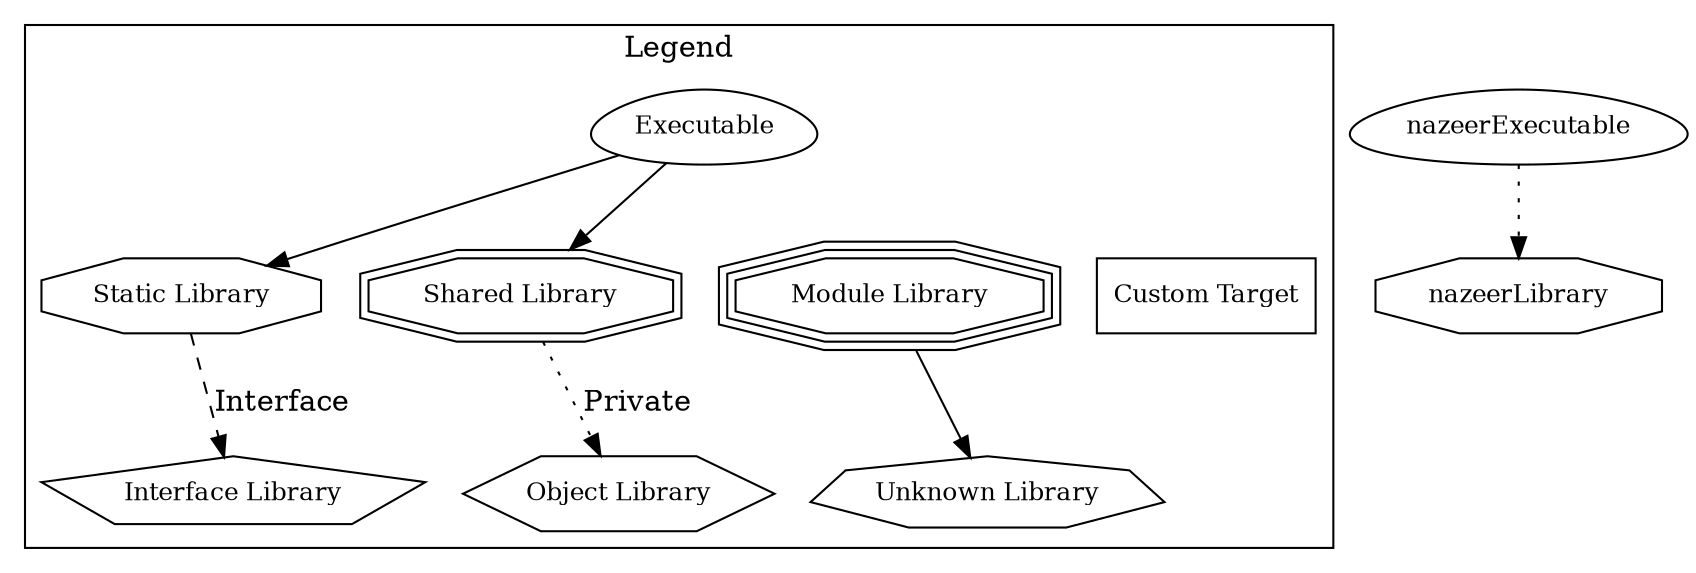 digraph "nazeer" {
node [
  fontsize = "12"
];
subgraph clusterLegend {
  label = "Legend";
  color = black;
  edge [ style = invis ];
  legendNode0 [ label = "Executable", shape = egg ];
  legendNode1 [ label = "Static Library", shape = octagon ];
  legendNode2 [ label = "Shared Library", shape = doubleoctagon ];
  legendNode3 [ label = "Module Library", shape = tripleoctagon ];
  legendNode4 [ label = "Interface Library", shape = pentagon ];
  legendNode5 [ label = "Object Library", shape = hexagon ];
  legendNode6 [ label = "Unknown Library", shape = septagon ];
  legendNode7 [ label = "Custom Target", shape = box ];
  legendNode0 -> legendNode1 [ style = solid ];
  legendNode0 -> legendNode2 [ style = solid ];
  legendNode0 -> legendNode3;
  legendNode1 -> legendNode4 [ label = "Interface", style = dashed ];
  legendNode2 -> legendNode5 [ label = "Private", style = dotted ];
  legendNode3 -> legendNode6 [ style = solid ];
  legendNode0 -> legendNode7;
}
    "node0" [ label = "nazeerExecutable", shape = egg ];
    "node1" [ label = "nazeerLibrary", shape = octagon ];
    "node0" -> "node1" [ style = dotted ] // nazeerExecutable -> nazeerLibrary
}
